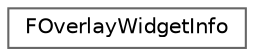 digraph "Graphical Class Hierarchy"
{
 // INTERACTIVE_SVG=YES
 // LATEX_PDF_SIZE
  bgcolor="transparent";
  edge [fontname=Helvetica,fontsize=10,labelfontname=Helvetica,labelfontsize=10];
  node [fontname=Helvetica,fontsize=10,shape=box,height=0.2,width=0.4];
  rankdir="LR";
  Node0 [id="Node000000",label="FOverlayWidgetInfo",height=0.2,width=0.4,color="grey40", fillcolor="white", style="filled",URL="$dd/ddc/structFOverlayWidgetInfo.html",tooltip=" "];
}
